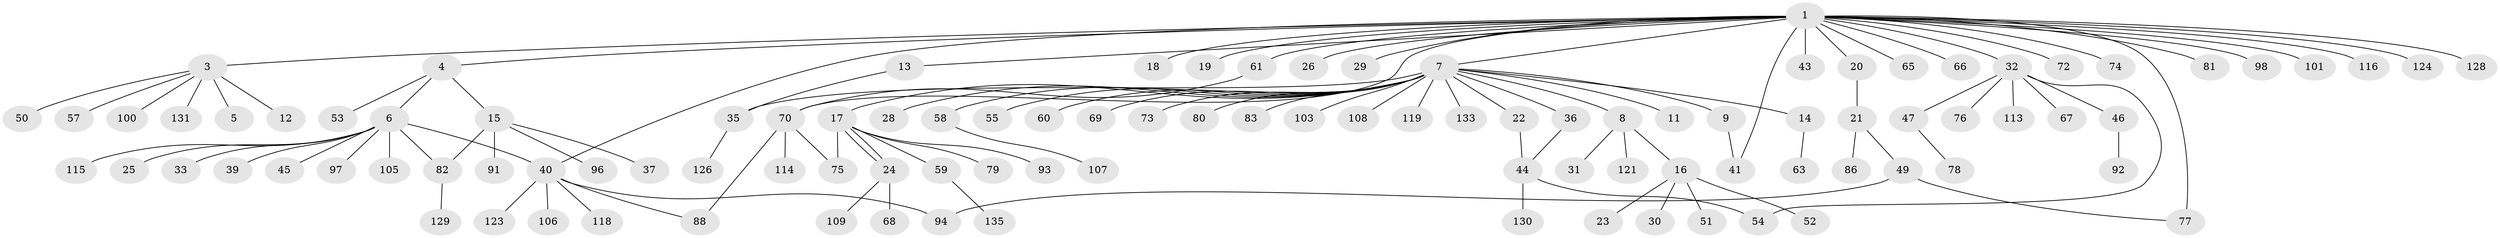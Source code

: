 // Generated by graph-tools (version 1.1) at 2025/51/02/27/25 19:51:58]
// undirected, 105 vertices, 116 edges
graph export_dot {
graph [start="1"]
  node [color=gray90,style=filled];
  1 [super="+2"];
  3 [super="+122"];
  4;
  5;
  6 [super="+27"];
  7 [super="+10"];
  8 [super="+102"];
  9;
  11;
  12;
  13;
  14;
  15 [super="+38"];
  16 [super="+34"];
  17 [super="+42"];
  18;
  19 [super="+48"];
  20 [super="+99"];
  21;
  22;
  23;
  24 [super="+90"];
  25 [super="+71"];
  26;
  28;
  29;
  30;
  31 [super="+95"];
  32 [super="+62"];
  33 [super="+84"];
  35 [super="+64"];
  36;
  37;
  39 [super="+85"];
  40 [super="+117"];
  41;
  43;
  44 [super="+104"];
  45 [super="+132"];
  46 [super="+125"];
  47 [super="+56"];
  49 [super="+111"];
  50;
  51;
  52;
  53;
  54 [super="+112"];
  55;
  57 [super="+120"];
  58;
  59 [super="+87"];
  60;
  61 [super="+110"];
  63;
  65;
  66;
  67;
  68;
  69;
  70 [super="+89"];
  72;
  73;
  74;
  75;
  76;
  77;
  78;
  79;
  80;
  81;
  82 [super="+134"];
  83;
  86;
  88;
  91;
  92;
  93;
  94;
  96;
  97;
  98;
  100;
  101;
  103;
  105;
  106;
  107;
  108;
  109;
  113;
  114;
  115;
  116 [super="+127"];
  118;
  119;
  121;
  123;
  124;
  126;
  128;
  129;
  130;
  131;
  133;
  135;
  1 -- 7 [weight=2];
  1 -- 18;
  1 -- 19;
  1 -- 43;
  1 -- 70;
  1 -- 72;
  1 -- 77 [weight=2];
  1 -- 101;
  1 -- 116;
  1 -- 128;
  1 -- 65;
  1 -- 3 [weight=2];
  1 -- 4;
  1 -- 66;
  1 -- 74;
  1 -- 13;
  1 -- 81;
  1 -- 20;
  1 -- 26;
  1 -- 29;
  1 -- 32;
  1 -- 98;
  1 -- 40;
  1 -- 41;
  1 -- 124;
  1 -- 61;
  3 -- 5;
  3 -- 12;
  3 -- 50;
  3 -- 57;
  3 -- 100;
  3 -- 131;
  4 -- 6;
  4 -- 15;
  4 -- 53;
  6 -- 25;
  6 -- 33;
  6 -- 39;
  6 -- 40;
  6 -- 45;
  6 -- 97;
  6 -- 105;
  6 -- 115;
  6 -- 82;
  7 -- 8;
  7 -- 9;
  7 -- 11;
  7 -- 14;
  7 -- 22;
  7 -- 28;
  7 -- 35;
  7 -- 36;
  7 -- 55;
  7 -- 58;
  7 -- 60;
  7 -- 69;
  7 -- 73;
  7 -- 80;
  7 -- 83;
  7 -- 103;
  7 -- 108;
  7 -- 119;
  7 -- 133;
  7 -- 17;
  8 -- 16;
  8 -- 31;
  8 -- 121;
  9 -- 41;
  13 -- 35;
  14 -- 63;
  15 -- 37;
  15 -- 91;
  15 -- 96;
  15 -- 82;
  16 -- 23;
  16 -- 30;
  16 -- 51;
  16 -- 52;
  17 -- 24;
  17 -- 24;
  17 -- 59;
  17 -- 75;
  17 -- 93;
  17 -- 79;
  20 -- 21;
  21 -- 49;
  21 -- 86;
  22 -- 44;
  24 -- 68;
  24 -- 109;
  32 -- 46;
  32 -- 47;
  32 -- 113;
  32 -- 67;
  32 -- 76;
  32 -- 54;
  35 -- 126;
  36 -- 44;
  40 -- 88;
  40 -- 94;
  40 -- 106;
  40 -- 118;
  40 -- 123;
  44 -- 54;
  44 -- 130;
  46 -- 92;
  47 -- 78;
  49 -- 77;
  49 -- 94;
  58 -- 107;
  59 -- 135;
  61 -- 70;
  70 -- 114;
  70 -- 88;
  70 -- 75;
  82 -- 129;
}
